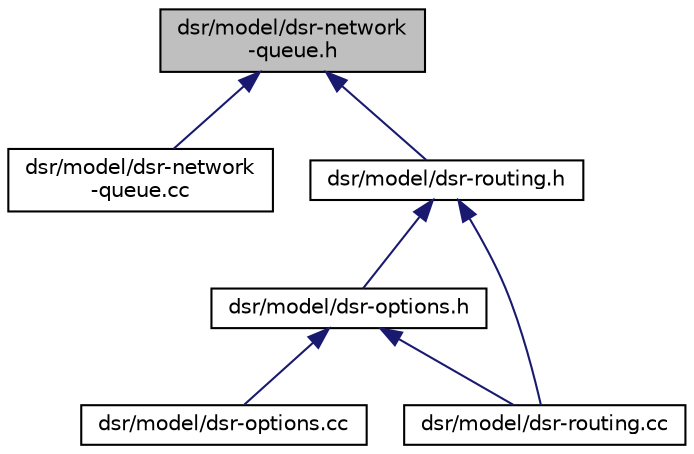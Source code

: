 digraph "dsr/model/dsr-network-queue.h"
{
  edge [fontname="Helvetica",fontsize="10",labelfontname="Helvetica",labelfontsize="10"];
  node [fontname="Helvetica",fontsize="10",shape=record];
  Node1 [label="dsr/model/dsr-network\l-queue.h",height=0.2,width=0.4,color="black", fillcolor="grey75", style="filled", fontcolor="black"];
  Node1 -> Node2 [dir="back",color="midnightblue",fontsize="10",style="solid"];
  Node2 [label="dsr/model/dsr-network\l-queue.cc",height=0.2,width=0.4,color="black", fillcolor="white", style="filled",URL="$d0/d18/dsr-network-queue_8cc.html"];
  Node1 -> Node3 [dir="back",color="midnightblue",fontsize="10",style="solid"];
  Node3 [label="dsr/model/dsr-routing.h",height=0.2,width=0.4,color="black", fillcolor="white", style="filled",URL="$db/d08/dsr-routing_8h.html"];
  Node3 -> Node4 [dir="back",color="midnightblue",fontsize="10",style="solid"];
  Node4 [label="dsr/model/dsr-options.h",height=0.2,width=0.4,color="black", fillcolor="white", style="filled",URL="$d6/de0/dsr-options_8h.html"];
  Node4 -> Node5 [dir="back",color="midnightblue",fontsize="10",style="solid"];
  Node5 [label="dsr/model/dsr-options.cc",height=0.2,width=0.4,color="black", fillcolor="white", style="filled",URL="$dd/d52/dsr-options_8cc.html"];
  Node4 -> Node6 [dir="back",color="midnightblue",fontsize="10",style="solid"];
  Node6 [label="dsr/model/dsr-routing.cc",height=0.2,width=0.4,color="black", fillcolor="white", style="filled",URL="$d5/d3f/dsr-routing_8cc.html"];
  Node3 -> Node6 [dir="back",color="midnightblue",fontsize="10",style="solid"];
}
